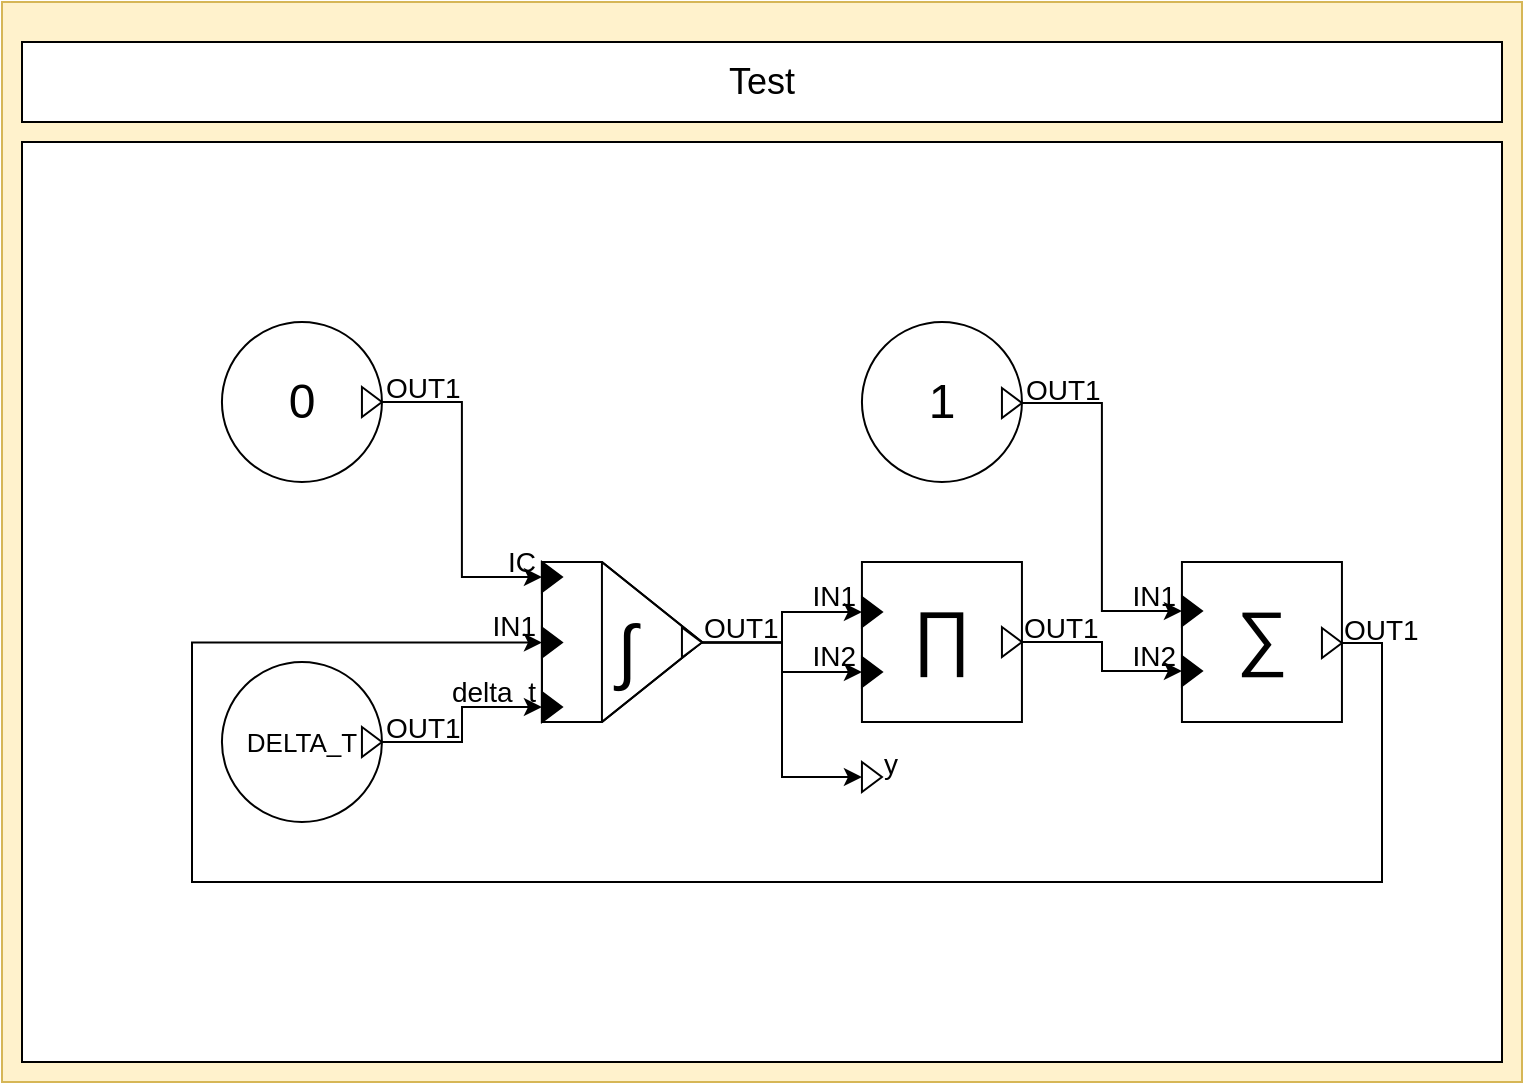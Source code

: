 <mxfile version="13.6.2" type="device"><diagram id="lu5MzIlFUTX3spYmM1vy" name="Page-1"><mxGraphModel dx="1350" dy="816" grid="1" gridSize="10" guides="1" tooltips="1" connect="1" arrows="1" fold="1" page="0" pageScale="1" pageWidth="850" pageHeight="1100" math="0" shadow="0"><root><mxCell id="0"/><mxCell id="1" parent="0"/><object label="" placeholders="1" class_name="Test" id="O5T8o_ON9V40j_T1nOCl-36"><mxCell style="rounded=0;whiteSpace=wrap;html=1;fillColor=#fff2cc;strokeColor=#d6b656;container=0;connectable=0;allowArrows=0;treeFolding=0;moveCells=0;treeMoving=0;comic=0;rotatable=0;expand=1;autosize=1;resizeWidth=1;resizeHeight=1;metaEdit=1;" parent="1" vertex="1"><mxGeometry x="45" y="40" width="760" height="540" as="geometry"><mxRectangle x="40" y="400" width="50" height="40" as="alternateBounds"/></mxGeometry></mxCell></object><object label="%class_name%" placeholders="1" id="O5T8o_ON9V40j_T1nOCl-37"><mxCell style="rounded=0;whiteSpace=wrap;html=1;fillColor=#ffffff;fontSize=18;connectable=0;allowArrows=0;rotatable=0;cloneable=0;deletable=0;" parent="O5T8o_ON9V40j_T1nOCl-36" vertex="1"><mxGeometry x="10" y="20" width="740" height="40" as="geometry"/></mxCell></object><mxCell id="O5T8o_ON9V40j_T1nOCl-38" value="" style="rounded=0;whiteSpace=wrap;html=1;fillColor=#ffffff;connectable=0;allowArrows=0;container=1;collapsible=0;portConstraintRotation=0;rotatable=0;cloneable=0;deletable=0;recursiveResize=0;" parent="O5T8o_ON9V40j_T1nOCl-36" vertex="1"><mxGeometry x="10" y="70" width="740" height="460" as="geometry"><mxRectangle x="10" y="70" width="50" height="40" as="alternateBounds"/></mxGeometry></mxCell><object label="%name%" placeholders="1" name="y" class_name="OutputPortBlock" id="O5T8o_ON9V40j_T1nOCl-39"><mxCell style="triangle;fillColor=#ffffff;fontSize=14;points=[[0,0.5],[1,0.5]];allowArrows=0;verticalAlign=middle;horizontal=1;spacingTop=0;align=left;spacingLeft=4;spacingRight=0;html=1;comic=0;treeFolding=0;treeMoving=0;movable=1;resizable=0;rotatable=1;deletable=1;editable=1;connectable=1;movableLabel=1;spacing=2;aspect=fixed;metaEdit=1;" parent="O5T8o_ON9V40j_T1nOCl-38" vertex="1"><mxGeometry x="419.97" y="310" width="10" height="15" as="geometry"><mxPoint x="5" y="-7" as="offset"/></mxGeometry></mxCell></object><object label="%symbol%" class_name="IntegratorBlock" block_name="int" symbol="&amp;int;" placeholders="1" id="O5T8o_ON9V40j_T1nOCl-1"><mxCell style="shape=stencil(7ZVNDoMgEIVPw95IF24b294DFSuRggGq7e3LjzYSS6NRdybGMM7jyzi8CQCmskINBnFUAXgBcZxE+qXDzg+RbHCu3LcWCYIyil1GKsFr3JFC9QTCKiyIMll4BdFZa8zzXcA054xpGuFMepKJEMS3kHakylBe3wV/suIfbVA3yBQ60f1UD3sevDUterkf7Fvy9iJd6lIqJWxEhftgEx972qncZCvuZticcomXbbWGC/jDd2XAciNRyQWeb8qSUOoGKVjxYeTDyOuOe6eDWd/AWXM3SOeOiYUGplAvbNrdfTbzAQ==);whiteSpace=wrap;html=1;aspect=fixed;resizable=0;container=1;collapsible=0;spacingLeft=5;connectable=0;allowArrows=0;fontSize=36;spacingTop=7;metaEdit=1;" parent="O5T8o_ON9V40j_T1nOCl-38" vertex="1"><mxGeometry x="259.97" y="210" width="80" height="80" as="geometry"/></mxCell></object><object label="%name%" placeholders="1" name="IC" class_name="InputPortBlock" id="O5T8o_ON9V40j_T1nOCl-2"><mxCell style="triangle;fontSize=14;points=[[0,0.5]];allowArrows=0;verticalAlign=middle;horizontal=1;spacingTop=0;align=right;spacingLeft=0;spacingRight=8;html=1;comic=0;treeFolding=0;treeMoving=0;resizable=0;movableLabel=1;spacing=2;aspect=fixed;fillColor=#000000;metaEdit=1;" parent="O5T8o_ON9V40j_T1nOCl-1" vertex="1"><mxGeometry width="10" height="15" as="geometry"><mxPoint x="-4" y="-8" as="offset"/></mxGeometry></mxCell></object><object label="%name%" placeholders="1" name="IN1" class_name="InputPortBlock" id="O5T8o_ON9V40j_T1nOCl-3"><mxCell style="triangle;fontSize=14;points=[[0,0.5]];allowArrows=0;verticalAlign=middle;horizontal=1;spacingTop=0;align=right;spacingLeft=0;spacingRight=8;html=1;comic=0;treeFolding=0;treeMoving=0;resizable=0;movableLabel=1;spacing=2;aspect=fixed;fillColor=#000000;metaEdit=1;" parent="O5T8o_ON9V40j_T1nOCl-1" vertex="1"><mxGeometry y="32.75" width="10" height="15" as="geometry"><mxPoint x="-4" y="-8" as="offset"/></mxGeometry></mxCell></object><object label="%name%" placeholders="1" name="delta_t" class_name="InputPortBlock" id="O5T8o_ON9V40j_T1nOCl-4"><mxCell style="triangle;fontSize=14;points=[[0,0.5]];allowArrows=0;verticalAlign=middle;horizontal=1;spacingTop=0;align=right;spacingLeft=0;spacingRight=8;html=1;comic=0;treeFolding=0;treeMoving=0;resizable=0;movableLabel=1;spacing=2;aspect=fixed;fillColor=#000000;metaEdit=1;" parent="O5T8o_ON9V40j_T1nOCl-1" vertex="1"><mxGeometry y="65" width="10" height="15" as="geometry"><mxPoint x="-4" y="-8" as="offset"/></mxGeometry></mxCell></object><object label="%name%" placeholders="1" name="OUT1" class_name="OutputPortBlock" id="O5T8o_ON9V40j_T1nOCl-5"><mxCell style="triangle;fillColor=#ffffff;fontSize=14;points=[[1,0.5]];allowArrows=0;verticalAlign=middle;horizontal=1;spacingTop=0;align=left;spacingLeft=4;spacingRight=0;html=1;comic=0;treeFolding=0;treeMoving=0;movable=1;resizable=0;rotatable=1;deletable=1;editable=1;connectable=1;movableLabel=1;spacing=2;aspect=fixed;metaEdit=1;" parent="O5T8o_ON9V40j_T1nOCl-1" vertex="1"><mxGeometry x="70" y="32.75" width="10" height="15" as="geometry"><mxPoint x="5" y="-7" as="offset"/></mxGeometry></mxCell></object><object label="%value%" placeholders="1" value="0" block_name="IC" class_name="ConstantBlock" id="O5T8o_ON9V40j_T1nOCl-6"><mxCell style="ellipse;whiteSpace=wrap;html=1;comic=0;fillColor=#ffffff;fontSize=24;align=center;allowArrows=0;connectable=0;container=1;collapsible=0;recursiveResize=1;direction=west;resizable=0;metaEdit=1;" parent="O5T8o_ON9V40j_T1nOCl-38" vertex="1"><mxGeometry x="99.97" y="90" width="80" height="80" as="geometry"/></mxCell></object><object label="%name%" placeholders="1" name="OUT1" class_name="OutputPortBlock" id="O5T8o_ON9V40j_T1nOCl-7"><mxCell style="triangle;fillColor=#ffffff;fontSize=14;points=[[1,0.5]];allowArrows=0;verticalAlign=middle;horizontal=1;spacingTop=0;align=left;spacingLeft=4;spacingRight=0;html=1;comic=0;treeFolding=0;treeMoving=0;movable=1;resizable=0;rotatable=1;deletable=1;editable=1;connectable=1;movableLabel=1;spacing=2;aspect=fixed;metaEdit=1;" parent="O5T8o_ON9V40j_T1nOCl-6" vertex="1"><mxGeometry x="70" y="32.5" width="10" height="15" as="geometry"><mxPoint x="6" y="-7" as="offset"/></mxGeometry></mxCell></object><mxCell id="O5T8o_ON9V40j_T1nOCl-8" style="edgeStyle=orthogonalEdgeStyle;rounded=0;orthogonalLoop=1;jettySize=auto;html=1;exitX=1;exitY=0.5;exitDx=0;exitDy=0;entryX=0;entryY=0.5;entryDx=0;entryDy=0;" parent="O5T8o_ON9V40j_T1nOCl-38" source="O5T8o_ON9V40j_T1nOCl-7" target="O5T8o_ON9V40j_T1nOCl-2" edge="1"><mxGeometry relative="1" as="geometry"><Array as="points"><mxPoint x="219.97" y="130"/><mxPoint x="219.97" y="217"/></Array></mxGeometry></mxCell><object label="%symbol%" placeholders="1" symbol="&amp;prod;" class_name="ProductBlock" block_name="mult" id="O5T8o_ON9V40j_T1nOCl-14"><mxCell style="whiteSpace=wrap;html=1;aspect=fixed;comic=0;fillColor=#FFFFFF;fontSize=36;align=center;resizable=0;container=1;collapsible=0;points=[];allowArrows=0;spacingTop=-6;metaEdit=1;connectable=0;" parent="O5T8o_ON9V40j_T1nOCl-38" vertex="1"><mxGeometry x="419.97" y="210" width="80" height="80" as="geometry"/></mxCell></object><object label="%name%" placeholders="1" name="OUT1" class_name="OutputPortBlock" id="O5T8o_ON9V40j_T1nOCl-15"><mxCell style="triangle;fillColor=#ffffff;fontSize=14;points=[[1,0.5]];allowArrows=0;verticalAlign=middle;horizontal=1;spacingTop=0;align=left;spacingLeft=4;spacingRight=0;html=1;comic=0;treeFolding=0;treeMoving=0;movable=1;resizable=0;rotatable=1;deletable=1;editable=1;connectable=1;movableLabel=1;spacing=2;aspect=fixed;metaEdit=1;" parent="O5T8o_ON9V40j_T1nOCl-14" vertex="1"><mxGeometry x="70" y="32.5" width="10" height="15" as="geometry"><mxPoint x="5" y="-7" as="offset"/></mxGeometry></mxCell></object><object label="%name%" placeholders="1" name="IN1" class_name="InputPortBlock" id="O5T8o_ON9V40j_T1nOCl-16"><mxCell style="triangle;fontSize=14;points=[[0,0.5]];allowArrows=0;verticalAlign=middle;horizontal=1;spacingTop=0;align=right;spacingLeft=0;spacingRight=8;html=1;comic=0;treeFolding=0;treeMoving=0;resizable=0;movableLabel=1;spacing=2;aspect=fixed;fillColor=#000000;metaEdit=1;" parent="O5T8o_ON9V40j_T1nOCl-14" vertex="1"><mxGeometry y="17.5" width="10" height="15" as="geometry"><mxPoint x="-4" y="-8" as="offset"/></mxGeometry></mxCell></object><object label="%name%" placeholders="1" name="IN2" class_name="InputPortBlock" id="O5T8o_ON9V40j_T1nOCl-17"><mxCell style="triangle;fontSize=14;points=[[0,0.5]];allowArrows=0;verticalAlign=middle;horizontal=1;spacingTop=0;align=right;spacingLeft=0;spacingRight=8;html=1;comic=0;treeFolding=0;treeMoving=0;resizable=0;movableLabel=1;spacing=2;aspect=fixed;fillColor=#000000;metaEdit=1;" parent="O5T8o_ON9V40j_T1nOCl-14" vertex="1"><mxGeometry y="47.5" width="10" height="15" as="geometry"><mxPoint x="-4" y="-8" as="offset"/></mxGeometry></mxCell></object><mxCell id="O5T8o_ON9V40j_T1nOCl-18" style="edgeStyle=orthogonalEdgeStyle;rounded=0;orthogonalLoop=1;jettySize=auto;html=1;exitX=1;exitY=0.5;exitDx=0;exitDy=0;entryX=0;entryY=0.5;entryDx=0;entryDy=0;" parent="O5T8o_ON9V40j_T1nOCl-38" source="O5T8o_ON9V40j_T1nOCl-5" target="O5T8o_ON9V40j_T1nOCl-16" edge="1"><mxGeometry relative="1" as="geometry"/></mxCell><mxCell id="O5T8o_ON9V40j_T1nOCl-19" style="edgeStyle=orthogonalEdgeStyle;rounded=0;orthogonalLoop=1;jettySize=auto;html=1;exitX=1;exitY=0.5;exitDx=0;exitDy=0;entryX=0;entryY=0.5;entryDx=0;entryDy=0;" parent="O5T8o_ON9V40j_T1nOCl-38" source="O5T8o_ON9V40j_T1nOCl-5" target="O5T8o_ON9V40j_T1nOCl-17" edge="1"><mxGeometry relative="1" as="geometry"/></mxCell><object label="%symbol%" placeholders="1" symbol="&amp;sum;" class_name="AdderBlock" block_name="sum" id="O5T8o_ON9V40j_T1nOCl-20"><mxCell style="whiteSpace=wrap;html=1;aspect=fixed;comic=0;fillColor=#FFFFFF;fontSize=36;align=center;resizable=0;container=1;collapsible=0;points=[];allowArrows=0;spacingTop=-6;metaEdit=1;connectable=0;rotation=0;" parent="O5T8o_ON9V40j_T1nOCl-38" vertex="1"><mxGeometry x="579.97" y="210" width="80" height="80" as="geometry"/></mxCell></object><object label="%name%" placeholders="1" name="OUT1" class_name="OutputPortBlock" id="O5T8o_ON9V40j_T1nOCl-21"><mxCell style="triangle;fillColor=#ffffff;fontSize=14;points=[[1,0.5]];allowArrows=0;verticalAlign=middle;horizontal=1;spacingTop=0;align=left;spacingLeft=4;spacingRight=0;html=1;comic=0;treeFolding=0;treeMoving=0;movable=1;resizable=0;rotatable=1;deletable=1;editable=1;connectable=1;movableLabel=1;spacing=2;aspect=fixed;metaEdit=1;rotation=0;" parent="O5T8o_ON9V40j_T1nOCl-20" vertex="1"><mxGeometry x="70" y="33" width="10" height="15" as="geometry"><mxPoint x="5" y="-7" as="offset"/></mxGeometry></mxCell></object><object label="%name%" placeholders="1" name="IN1" class_name="InputPortBlock" id="O5T8o_ON9V40j_T1nOCl-22"><mxCell style="triangle;fontSize=14;points=[[0,0.5]];allowArrows=0;verticalAlign=middle;horizontal=1;spacingTop=0;align=right;spacingLeft=0;spacingRight=8;html=1;comic=0;treeFolding=0;treeMoving=0;resizable=0;movableLabel=1;spacing=2;aspect=fixed;fillColor=#000000;metaEdit=1;rotation=0;" parent="O5T8o_ON9V40j_T1nOCl-20" vertex="1"><mxGeometry y="17" width="10" height="15" as="geometry"><mxPoint x="-4" y="-8" as="offset"/></mxGeometry></mxCell></object><object label="%name%" placeholders="1" name="IN2" class_name="InputPortBlock" id="O5T8o_ON9V40j_T1nOCl-23"><mxCell style="triangle;fontSize=14;points=[[0,0.5]];allowArrows=0;verticalAlign=middle;horizontal=1;spacingTop=0;align=right;spacingLeft=0;spacingRight=8;html=1;comic=0;treeFolding=0;treeMoving=0;resizable=0;movableLabel=1;spacing=2;aspect=fixed;fillColor=#000000;metaEdit=1;rotation=0;" parent="O5T8o_ON9V40j_T1nOCl-20" vertex="1"><mxGeometry y="47" width="10" height="15" as="geometry"><mxPoint x="-4" y="-8" as="offset"/></mxGeometry></mxCell></object><mxCell id="O5T8o_ON9V40j_T1nOCl-24" style="edgeStyle=orthogonalEdgeStyle;rounded=0;orthogonalLoop=1;jettySize=auto;html=1;exitX=1;exitY=0.5;exitDx=0;exitDy=0;entryX=0;entryY=0.5;entryDx=0;entryDy=0;" parent="O5T8o_ON9V40j_T1nOCl-38" source="O5T8o_ON9V40j_T1nOCl-15" target="O5T8o_ON9V40j_T1nOCl-23" edge="1"><mxGeometry relative="1" as="geometry"/></mxCell><object label="%value%" placeholders="1" value="1" block_name="one" class_name="ConstantBlock" id="O5T8o_ON9V40j_T1nOCl-26"><mxCell style="ellipse;whiteSpace=wrap;html=1;comic=0;fillColor=#ffffff;fontSize=24;align=center;allowArrows=0;connectable=0;container=1;collapsible=0;recursiveResize=1;direction=west;resizable=0;metaEdit=1;rotation=0;" parent="O5T8o_ON9V40j_T1nOCl-38" vertex="1"><mxGeometry x="419.97" y="90" width="80" height="80" as="geometry"/></mxCell></object><object label="%name%" placeholders="1" name="OUT1" class_name="OutputPortBlock" id="O5T8o_ON9V40j_T1nOCl-27"><mxCell style="triangle;fillColor=#ffffff;fontSize=14;points=[[1,0.5]];allowArrows=0;verticalAlign=middle;horizontal=1;spacingTop=0;align=left;spacingLeft=4;spacingRight=0;html=1;comic=0;treeFolding=0;treeMoving=0;movable=1;resizable=0;rotatable=1;deletable=1;editable=1;connectable=1;movableLabel=1;spacing=2;aspect=fixed;metaEdit=1;rotation=0;" parent="O5T8o_ON9V40j_T1nOCl-26" vertex="1"><mxGeometry x="70" y="33" width="10" height="15" as="geometry"><mxPoint x="6" y="-7" as="offset"/></mxGeometry></mxCell></object><mxCell id="O5T8o_ON9V40j_T1nOCl-29" style="edgeStyle=orthogonalEdgeStyle;rounded=0;orthogonalLoop=1;jettySize=auto;html=1;exitX=1;exitY=0.5;exitDx=0;exitDy=0;entryX=0;entryY=0.5;entryDx=0;entryDy=0;" parent="O5T8o_ON9V40j_T1nOCl-38" source="O5T8o_ON9V40j_T1nOCl-27" target="O5T8o_ON9V40j_T1nOCl-22" edge="1"><mxGeometry relative="1" as="geometry"><Array as="points"><mxPoint x="539.97" y="131"/><mxPoint x="539.97" y="235"/></Array></mxGeometry></mxCell><mxCell id="O5T8o_ON9V40j_T1nOCl-31" style="edgeStyle=orthogonalEdgeStyle;rounded=0;orthogonalLoop=1;jettySize=auto;html=1;exitX=1;exitY=0.5;exitDx=0;exitDy=0;entryX=0;entryY=0.5;entryDx=0;entryDy=0;" parent="O5T8o_ON9V40j_T1nOCl-38" source="O5T8o_ON9V40j_T1nOCl-21" target="O5T8o_ON9V40j_T1nOCl-3" edge="1"><mxGeometry relative="1" as="geometry"><Array as="points"><mxPoint x="680" y="251"/><mxPoint x="680" y="370"/><mxPoint x="85" y="370"/><mxPoint x="85" y="250"/></Array></mxGeometry></mxCell><mxCell id="O5T8o_ON9V40j_T1nOCl-35" style="edgeStyle=orthogonalEdgeStyle;rounded=0;orthogonalLoop=1;jettySize=auto;html=1;exitX=1;exitY=0.5;exitDx=0;exitDy=0;entryX=0;entryY=0.5;entryDx=0;entryDy=0;jumpStyle=gap;" parent="O5T8o_ON9V40j_T1nOCl-38" source="o14oMXdnZ8K8DsSsrkWe-2" target="O5T8o_ON9V40j_T1nOCl-4" edge="1"><mxGeometry relative="1" as="geometry"><mxPoint x="165" y="283" as="sourcePoint"/></mxGeometry></mxCell><mxCell id="O5T8o_ON9V40j_T1nOCl-40" style="edgeStyle=orthogonalEdgeStyle;rounded=0;jumpStyle=gap;orthogonalLoop=1;jettySize=auto;html=1;exitX=1;exitY=0.5;exitDx=0;exitDy=0;entryX=0;entryY=0.5;entryDx=0;entryDy=0;" parent="O5T8o_ON9V40j_T1nOCl-38" source="O5T8o_ON9V40j_T1nOCl-5" target="O5T8o_ON9V40j_T1nOCl-39" edge="1"><mxGeometry relative="1" as="geometry"/></mxCell><object label="%value%" placeholders="1" value="DELTA_T" block_name="time" class_name="ConstantBlock" id="o14oMXdnZ8K8DsSsrkWe-1"><mxCell style="ellipse;whiteSpace=wrap;html=1;comic=0;fillColor=#ffffff;fontSize=13;align=center;allowArrows=0;connectable=0;container=1;collapsible=0;recursiveResize=1;direction=west;resizable=0;metaEdit=1;" vertex="1" parent="O5T8o_ON9V40j_T1nOCl-38"><mxGeometry x="99.97" y="260" width="80" height="80" as="geometry"/></mxCell></object><object label="%name%" placeholders="1" name="OUT1" class_name="OutputPortBlock" id="o14oMXdnZ8K8DsSsrkWe-2"><mxCell style="triangle;fillColor=#ffffff;fontSize=14;points=[[1,0.5]];allowArrows=0;verticalAlign=middle;horizontal=1;spacingTop=0;align=left;spacingLeft=4;spacingRight=0;html=1;comic=0;treeFolding=0;treeMoving=0;movable=1;resizable=0;rotatable=1;deletable=1;editable=1;connectable=1;movableLabel=1;spacing=2;aspect=fixed;metaEdit=1;" vertex="1" parent="o14oMXdnZ8K8DsSsrkWe-1"><mxGeometry x="70" y="32.5" width="10" height="15" as="geometry"><mxPoint x="6" y="-7" as="offset"/></mxGeometry></mxCell></object></root></mxGraphModel></diagram></mxfile>